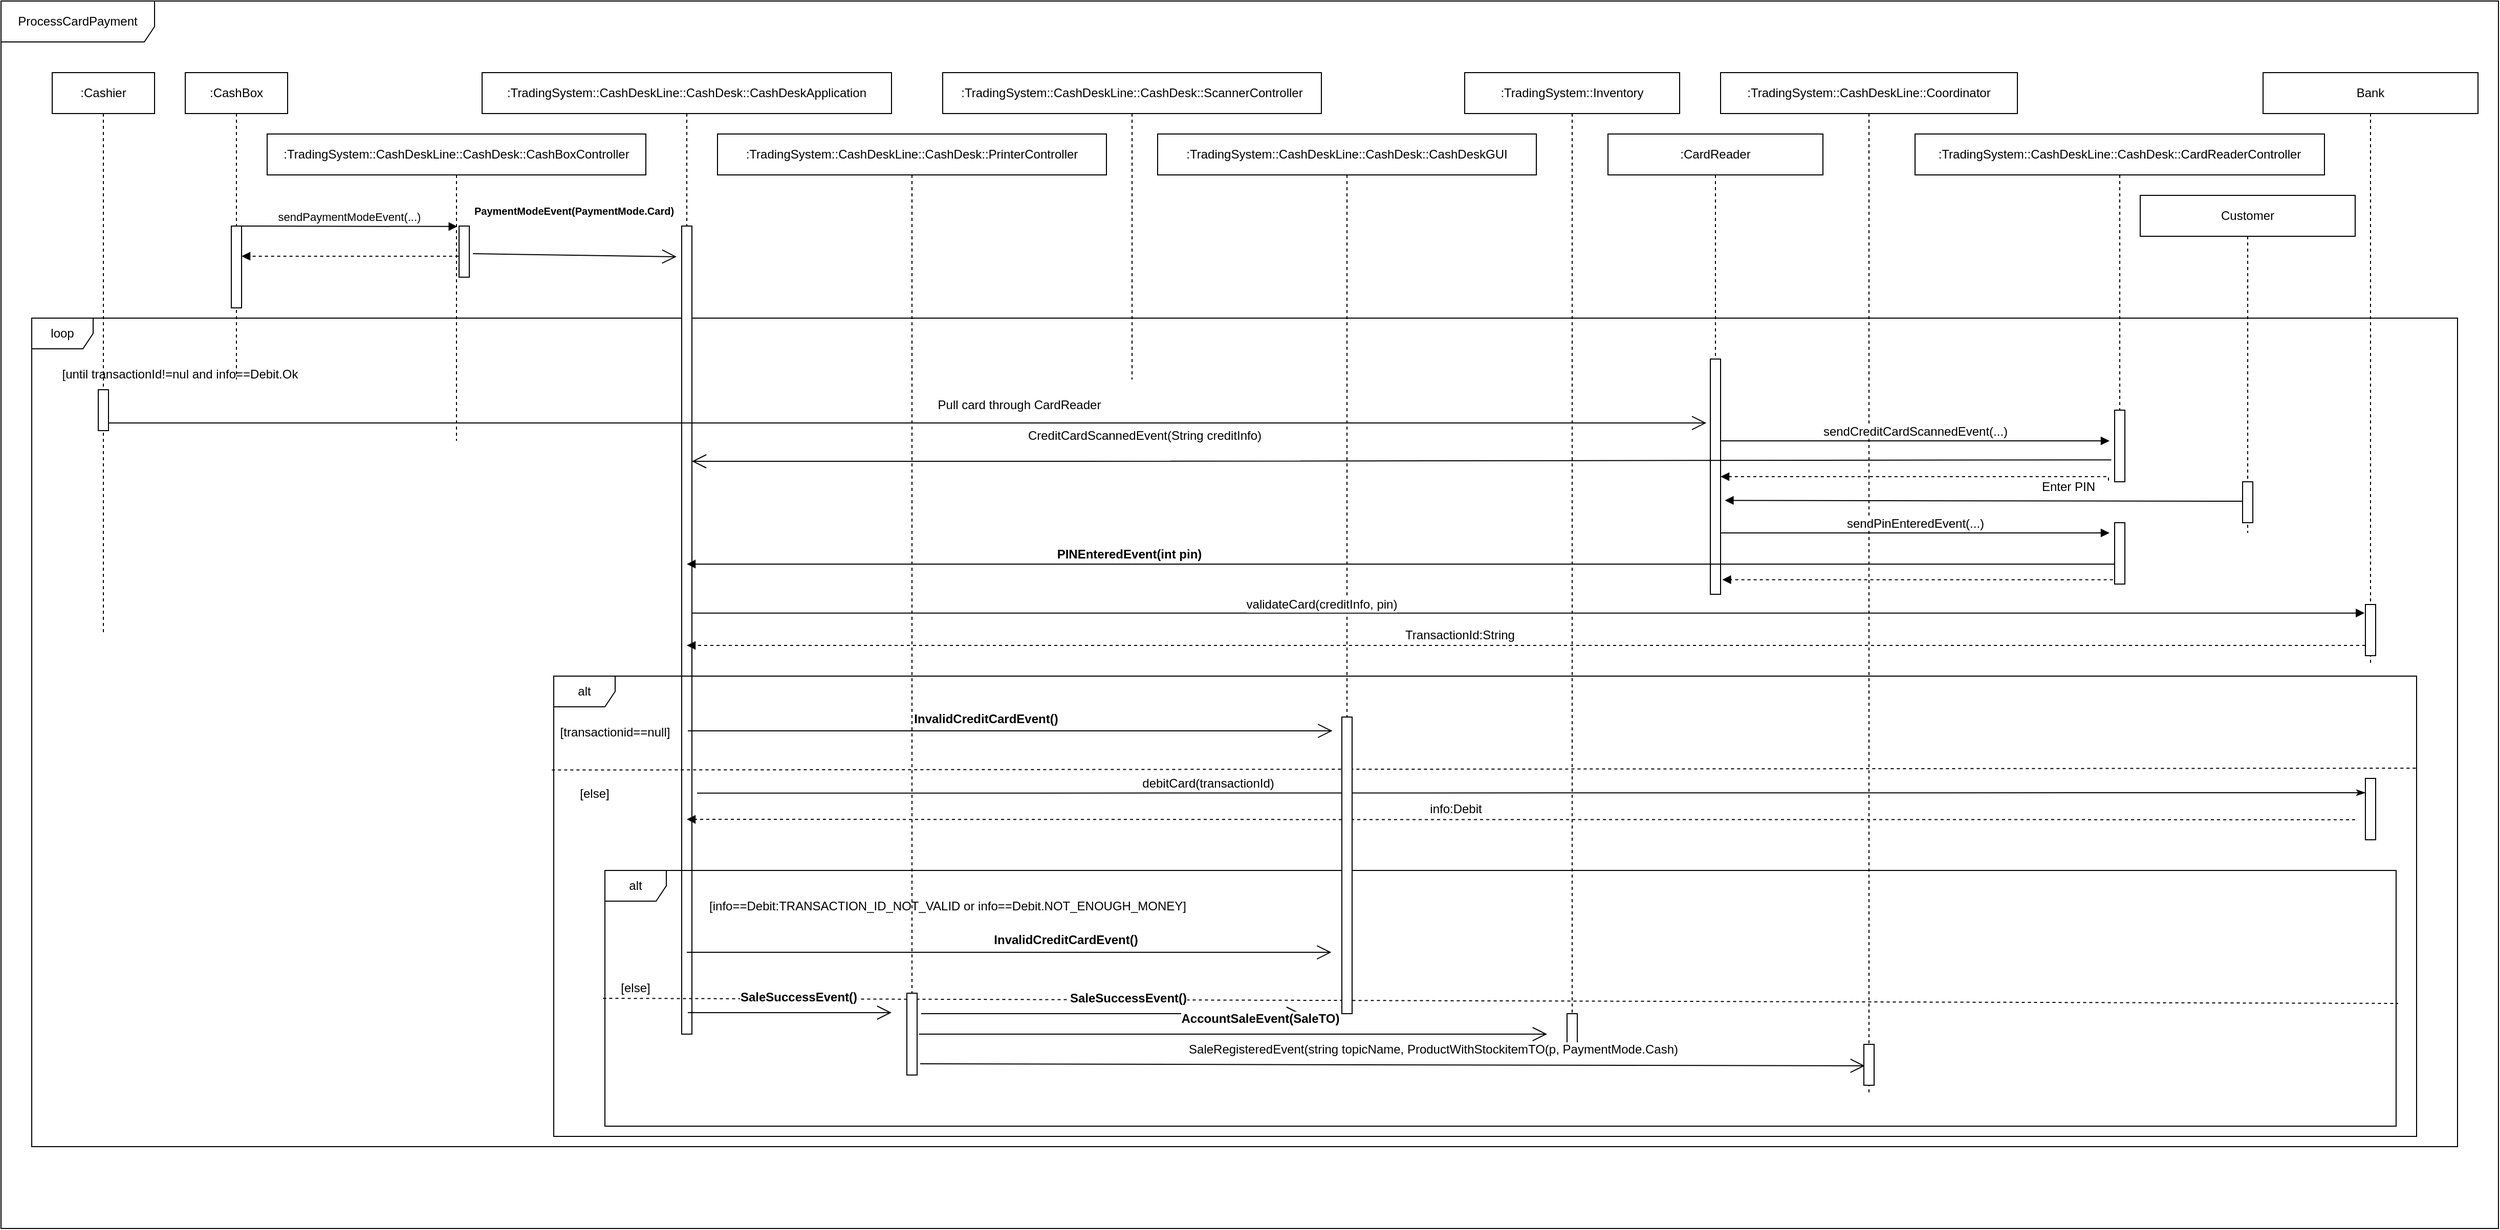<mxfile version="15.6.8" type="device"><diagram id="kgpKYQtTHZ0yAKxKKP6v" name="Page-1"><mxGraphModel dx="2272" dy="780" grid="1" gridSize="10" guides="1" tooltips="1" connect="1" arrows="1" fold="1" page="1" pageScale="1" pageWidth="850" pageHeight="1100" math="0" shadow="0"><root><mxCell id="0"/><mxCell id="1" parent="0"/><mxCell id="SP-MZtRIM6dD6dczWnOP-1" value="&lt;div&gt;ProcessCardPayment&lt;/div&gt;" style="shape=umlFrame;whiteSpace=wrap;html=1;width=150;height=40;" parent="1" vertex="1"><mxGeometry x="-810" y="10" width="2440" height="1200" as="geometry"/></mxCell><mxCell id="SP-MZtRIM6dD6dczWnOP-2" value="&lt;div&gt;loop&lt;/div&gt;" style="shape=umlFrame;whiteSpace=wrap;html=1;gradientColor=none;" parent="1" vertex="1"><mxGeometry x="-780" y="320" width="2370" height="810" as="geometry"/></mxCell><mxCell id="SP-MZtRIM6dD6dczWnOP-9" value="&lt;div&gt;:Cashier&lt;/div&gt;" style="shape=umlLifeline;perimeter=lifelinePerimeter;whiteSpace=wrap;html=1;container=1;collapsible=0;recursiveResize=0;outlineConnect=0;gradientColor=none;" parent="1" vertex="1"><mxGeometry x="-760" y="80" width="100" height="550" as="geometry"/></mxCell><mxCell id="TIAi_fCemQ3Ja3IszTH2-5" value="" style="html=1;points=[];perimeter=orthogonalPerimeter;fontSize=12;" vertex="1" parent="SP-MZtRIM6dD6dczWnOP-9"><mxGeometry x="45" y="310" width="10" height="40" as="geometry"/></mxCell><mxCell id="SP-MZtRIM6dD6dczWnOP-10" value="&lt;div&gt;:CashBox&lt;/div&gt;" style="shape=umlLifeline;perimeter=lifelinePerimeter;whiteSpace=wrap;html=1;container=1;collapsible=0;recursiveResize=0;outlineConnect=0;gradientColor=none;" parent="1" vertex="1"><mxGeometry x="-630" y="80" width="100" height="300" as="geometry"/></mxCell><mxCell id="SP-MZtRIM6dD6dczWnOP-13" value="" style="html=1;points=[];perimeter=orthogonalPerimeter;gradientColor=none;" parent="SP-MZtRIM6dD6dczWnOP-10" vertex="1"><mxGeometry x="45" y="150" width="10" height="80" as="geometry"/></mxCell><mxCell id="SP-MZtRIM6dD6dczWnOP-11" value="&lt;div&gt;:TradingSystem::CashDeskLine::CashDesk::CashDeskApplication&lt;/div&gt;" style="shape=umlLifeline;perimeter=lifelinePerimeter;whiteSpace=wrap;html=1;container=1;collapsible=0;recursiveResize=0;outlineConnect=0;gradientColor=none;" parent="1" vertex="1"><mxGeometry x="-340" y="80" width="400" height="940" as="geometry"/></mxCell><mxCell id="TIAi_fCemQ3Ja3IszTH2-1" value="" style="html=1;points=[];perimeter=orthogonalPerimeter;" vertex="1" parent="SP-MZtRIM6dD6dczWnOP-11"><mxGeometry x="195" y="150" width="10" height="790" as="geometry"/></mxCell><mxCell id="SP-MZtRIM6dD6dczWnOP-12" value="&lt;div&gt;:TradingSystem::CashDeskLine::CashDesk::CashBoxController&lt;/div&gt;" style="shape=umlLifeline;perimeter=lifelinePerimeter;whiteSpace=wrap;html=1;container=1;collapsible=0;recursiveResize=0;outlineConnect=0;gradientColor=none;" parent="1" vertex="1"><mxGeometry x="-550" y="140" width="370" height="300" as="geometry"/></mxCell><mxCell id="SP-MZtRIM6dD6dczWnOP-14" value="" style="html=1;points=[];perimeter=orthogonalPerimeter;gradientColor=none;" parent="SP-MZtRIM6dD6dczWnOP-12" vertex="1"><mxGeometry x="187.5" y="90" width="10" height="50" as="geometry"/></mxCell><mxCell id="SP-MZtRIM6dD6dczWnOP-17" value="" style="html=1;verticalAlign=bottom;endArrow=block;rounded=0;exitX=-0.069;exitY=0.59;exitDx=0;exitDy=0;exitPerimeter=0;dashed=1;" parent="1" source="SP-MZtRIM6dD6dczWnOP-14" target="SP-MZtRIM6dD6dczWnOP-13" edge="1"><mxGeometry width="80" relative="1" as="geometry"><mxPoint x="-450" y="280" as="sourcePoint"/><mxPoint x="-370" y="280" as="targetPoint"/></mxGeometry></mxCell><mxCell id="SP-MZtRIM6dD6dczWnOP-18" value="&lt;div&gt;:TradingSystem::CashDeskLine::CashDesk::PrinterController&lt;/div&gt;" style="shape=umlLifeline;perimeter=lifelinePerimeter;whiteSpace=wrap;html=1;container=1;collapsible=0;recursiveResize=0;outlineConnect=0;gradientColor=none;" parent="1" vertex="1"><mxGeometry x="-110" y="140" width="380" height="860" as="geometry"/></mxCell><mxCell id="TIAi_fCemQ3Ja3IszTH2-10" value="Pull card through CardReader" style="text;html=1;strokeColor=none;fillColor=none;align=center;verticalAlign=middle;whiteSpace=wrap;rounded=0;fontSize=12;" vertex="1" parent="SP-MZtRIM6dD6dczWnOP-18"><mxGeometry x="200" y="250" width="190" height="30" as="geometry"/></mxCell><mxCell id="TIAi_fCemQ3Ja3IszTH2-12" value="CreditCardScannedEvent(String creditInfo)" style="text;html=1;strokeColor=none;fillColor=none;align=center;verticalAlign=middle;whiteSpace=wrap;rounded=0;fontSize=12;" vertex="1" parent="SP-MZtRIM6dD6dczWnOP-18"><mxGeometry x="285" y="280" width="265" height="30" as="geometry"/></mxCell><mxCell id="SP-MZtRIM6dD6dczWnOP-21" value="&lt;div&gt;:TradingSystem::CashDeskLine::CashDesk::ScannerController&lt;/div&gt;" style="shape=umlLifeline;perimeter=lifelinePerimeter;whiteSpace=wrap;html=1;container=1;collapsible=0;recursiveResize=0;outlineConnect=0;gradientColor=none;" parent="1" vertex="1"><mxGeometry x="110" y="80" width="370" height="300" as="geometry"/></mxCell><mxCell id="SP-MZtRIM6dD6dczWnOP-24" value="&lt;div&gt;:TradingSystem::CashDeskLine::CashDesk::CashDeskGUI&lt;/div&gt;" style="shape=umlLifeline;perimeter=lifelinePerimeter;whiteSpace=wrap;html=1;container=1;collapsible=0;recursiveResize=0;outlineConnect=0;gradientColor=none;" parent="1" vertex="1"><mxGeometry x="320" y="140" width="370" height="690" as="geometry"/></mxCell><mxCell id="SP-MZtRIM6dD6dczWnOP-25" value=":TradingSystem::Inventory" style="shape=umlLifeline;perimeter=lifelinePerimeter;whiteSpace=wrap;html=1;container=1;collapsible=0;recursiveResize=0;outlineConnect=0;gradientColor=none;" parent="1" vertex="1"><mxGeometry x="620" y="80" width="210" height="960" as="geometry"/></mxCell><mxCell id="SP-MZtRIM6dD6dczWnOP-26" value=":CardReader" style="shape=umlLifeline;perimeter=lifelinePerimeter;whiteSpace=wrap;html=1;container=1;collapsible=0;recursiveResize=0;outlineConnect=0;gradientColor=none;" parent="1" vertex="1"><mxGeometry x="760" y="140" width="210" height="450" as="geometry"/></mxCell><mxCell id="TIAi_fCemQ3Ja3IszTH2-7" value="" style="html=1;points=[];perimeter=orthogonalPerimeter;fontSize=12;" vertex="1" parent="SP-MZtRIM6dD6dczWnOP-26"><mxGeometry x="100" y="220" width="10" height="230" as="geometry"/></mxCell><mxCell id="SP-MZtRIM6dD6dczWnOP-27" value="&lt;div&gt;:TradingSystem::CashDeskLine::Coordinator&lt;/div&gt;" style="shape=umlLifeline;perimeter=lifelinePerimeter;whiteSpace=wrap;html=1;container=1;collapsible=0;recursiveResize=0;outlineConnect=0;gradientColor=none;" parent="1" vertex="1"><mxGeometry x="870" y="80" width="290" height="1000" as="geometry"/></mxCell><mxCell id="SP-MZtRIM6dD6dczWnOP-28" value="&lt;div&gt;:TradingSystem::CashDeskLine::CashDesk::CardReaderController&lt;/div&gt;" style="shape=umlLifeline;perimeter=lifelinePerimeter;whiteSpace=wrap;html=1;container=1;collapsible=0;recursiveResize=0;outlineConnect=0;gradientColor=none;" parent="1" vertex="1"><mxGeometry x="1060" y="140" width="400" height="340" as="geometry"/></mxCell><mxCell id="TIAi_fCemQ3Ja3IszTH2-13" value="" style="html=1;points=[];perimeter=orthogonalPerimeter;fontSize=12;" vertex="1" parent="SP-MZtRIM6dD6dczWnOP-28"><mxGeometry x="195" y="270" width="10" height="70" as="geometry"/></mxCell><mxCell id="SP-MZtRIM6dD6dczWnOP-29" value="Bank" style="shape=umlLifeline;perimeter=lifelinePerimeter;whiteSpace=wrap;html=1;container=1;collapsible=0;recursiveResize=0;outlineConnect=0;gradientColor=none;" parent="1" vertex="1"><mxGeometry x="1400" y="80" width="210" height="580" as="geometry"/></mxCell><mxCell id="TIAi_fCemQ3Ja3IszTH2-27" value="" style="html=1;points=[];perimeter=orthogonalPerimeter;fontSize=12;" vertex="1" parent="SP-MZtRIM6dD6dczWnOP-29"><mxGeometry x="100" y="520" width="10" height="50" as="geometry"/></mxCell><mxCell id="SP-MZtRIM6dD6dczWnOP-30" value="Customer" style="shape=umlLifeline;perimeter=lifelinePerimeter;whiteSpace=wrap;html=1;container=1;collapsible=0;recursiveResize=0;outlineConnect=0;gradientColor=none;" parent="1" vertex="1"><mxGeometry x="1280" y="200" width="210" height="330" as="geometry"/></mxCell><mxCell id="TIAi_fCemQ3Ja3IszTH2-19" value="" style="html=1;points=[];perimeter=orthogonalPerimeter;fontSize=12;" vertex="1" parent="SP-MZtRIM6dD6dczWnOP-30"><mxGeometry x="100" y="280" width="10" height="40" as="geometry"/></mxCell><mxCell id="SP-MZtRIM6dD6dczWnOP-15" value="sendPaymentModeEvent(...)" style="html=1;verticalAlign=bottom;endArrow=block;rounded=0;entryX=-0.164;entryY=0.009;entryDx=0;entryDy=0;entryPerimeter=0;exitX=0.9;exitY=0;exitDx=0;exitDy=0;exitPerimeter=0;" parent="1" target="SP-MZtRIM6dD6dczWnOP-14" edge="1" source="SP-MZtRIM6dD6dczWnOP-13"><mxGeometry width="80" relative="1" as="geometry"><mxPoint x="-550" y="230" as="sourcePoint"/><mxPoint x="-360" y="230" as="targetPoint"/></mxGeometry></mxCell><mxCell id="TIAi_fCemQ3Ja3IszTH2-2" value="" style="endArrow=open;endFill=1;endSize=12;html=1;rounded=0;exitX=1.35;exitY=0.54;exitDx=0;exitDy=0;exitPerimeter=0;" edge="1" parent="1" source="SP-MZtRIM6dD6dczWnOP-14"><mxGeometry width="160" relative="1" as="geometry"><mxPoint x="-210" y="400" as="sourcePoint"/><mxPoint x="-150" y="260" as="targetPoint"/></mxGeometry></mxCell><mxCell id="TIAi_fCemQ3Ja3IszTH2-3" value="&lt;font style=&quot;font-size: 10px&quot;&gt;&lt;b&gt;PaymentModeEvent(PaymentMode.Card)&lt;/b&gt;&lt;/font&gt;" style="text;html=1;strokeColor=none;fillColor=none;align=center;verticalAlign=middle;whiteSpace=wrap;rounded=0;" vertex="1" parent="1"><mxGeometry x="-280" y="200" width="60" height="30" as="geometry"/></mxCell><mxCell id="TIAi_fCemQ3Ja3IszTH2-4" value="&lt;font style=&quot;font-size: 12px&quot;&gt;[until transactionId!=nul and info==Debit.Ok&lt;/font&gt;" style="text;html=1;strokeColor=none;fillColor=none;align=center;verticalAlign=middle;whiteSpace=wrap;rounded=0;fontSize=10;" vertex="1" parent="1"><mxGeometry x="-760" y="360" width="250" height="30" as="geometry"/></mxCell><mxCell id="TIAi_fCemQ3Ja3IszTH2-6" value="" style="endArrow=open;endFill=1;endSize=12;html=1;rounded=0;fontSize=12;entryX=-0.386;entryY=0.272;entryDx=0;entryDy=0;entryPerimeter=0;" edge="1" parent="1" source="TIAi_fCemQ3Ja3IszTH2-5" target="TIAi_fCemQ3Ja3IszTH2-7"><mxGeometry width="160" relative="1" as="geometry"><mxPoint x="-260" y="400" as="sourcePoint"/><mxPoint x="-100" y="400" as="targetPoint"/></mxGeometry></mxCell><mxCell id="TIAi_fCemQ3Ja3IszTH2-11" value="" style="endArrow=open;endFill=1;endSize=12;html=1;rounded=0;fontSize=12;exitX=-0.324;exitY=0.694;exitDx=0;exitDy=0;exitPerimeter=0;" edge="1" parent="1" source="TIAi_fCemQ3Ja3IszTH2-13" target="TIAi_fCemQ3Ja3IszTH2-1"><mxGeometry width="160" relative="1" as="geometry"><mxPoint x="160" y="500" as="sourcePoint"/><mxPoint x="320" y="500" as="targetPoint"/><Array as="points"><mxPoint x="240" y="460"/></Array></mxGeometry></mxCell><mxCell id="TIAi_fCemQ3Ja3IszTH2-14" value="sendCreditCardScannedEvent(...)" style="html=1;verticalAlign=bottom;endArrow=block;rounded=0;fontSize=12;" edge="1" parent="1" source="TIAi_fCemQ3Ja3IszTH2-7"><mxGeometry width="80" relative="1" as="geometry"><mxPoint x="980" y="438.57" as="sourcePoint"/><mxPoint x="1250" y="440" as="targetPoint"/></mxGeometry></mxCell><mxCell id="TIAi_fCemQ3Ja3IszTH2-16" value="" style="endArrow=block;endFill=1;html=1;edgeStyle=orthogonalEdgeStyle;align=left;verticalAlign=top;rounded=0;fontSize=12;exitX=-0.6;exitY=0.984;exitDx=0;exitDy=0;exitPerimeter=0;dashed=1;" edge="1" parent="1" source="TIAi_fCemQ3Ja3IszTH2-13" target="TIAi_fCemQ3Ja3IszTH2-7"><mxGeometry x="-0.688" y="61" relative="1" as="geometry"><mxPoint x="960" y="530" as="sourcePoint"/><mxPoint x="1120" y="530" as="targetPoint"/><Array as="points"><mxPoint x="1249" y="475"/></Array><mxPoint as="offset"/></mxGeometry></mxCell><mxCell id="TIAi_fCemQ3Ja3IszTH2-18" value="Enter PIN" style="text;html=1;strokeColor=none;fillColor=none;align=center;verticalAlign=middle;whiteSpace=wrap;rounded=0;fontSize=12;" vertex="1" parent="1"><mxGeometry x="1180" y="470" width="60" height="30" as="geometry"/></mxCell><mxCell id="TIAi_fCemQ3Ja3IszTH2-20" value="" style="html=1;verticalAlign=bottom;endArrow=block;rounded=0;fontSize=12;entryX=1.417;entryY=0.601;entryDx=0;entryDy=0;entryPerimeter=0;" edge="1" parent="1" target="TIAi_fCemQ3Ja3IszTH2-7"><mxGeometry width="80" relative="1" as="geometry"><mxPoint x="1380" y="499" as="sourcePoint"/><mxPoint x="1310" y="540" as="targetPoint"/></mxGeometry></mxCell><mxCell id="TIAi_fCemQ3Ja3IszTH2-21" value="" style="html=1;points=[];perimeter=orthogonalPerimeter;fontSize=12;" vertex="1" parent="1"><mxGeometry x="1255" y="520" width="10" height="60" as="geometry"/></mxCell><mxCell id="TIAi_fCemQ3Ja3IszTH2-22" value="sendPinEnteredEvent(...)" style="html=1;verticalAlign=bottom;endArrow=block;rounded=0;fontSize=12;" edge="1" parent="1"><mxGeometry width="80" relative="1" as="geometry"><mxPoint x="870" y="530" as="sourcePoint"/><mxPoint x="1250" y="530" as="targetPoint"/></mxGeometry></mxCell><mxCell id="TIAi_fCemQ3Ja3IszTH2-23" value="" style="html=1;verticalAlign=bottom;endArrow=block;rounded=0;fontSize=12;" edge="1" parent="1" target="SP-MZtRIM6dD6dczWnOP-11"><mxGeometry width="80" relative="1" as="geometry"><mxPoint x="1255" y="560.49" as="sourcePoint"/><mxPoint x="747.45" y="560" as="targetPoint"/></mxGeometry></mxCell><mxCell id="TIAi_fCemQ3Ja3IszTH2-25" value="&lt;b&gt;PINEnteredEvent(int pin)&lt;/b&gt;" style="edgeLabel;html=1;align=center;verticalAlign=middle;resizable=0;points=[];fontSize=12;" vertex="1" connectable="0" parent="TIAi_fCemQ3Ja3IszTH2-23"><mxGeometry x="0.387" y="-2" relative="1" as="geometry"><mxPoint x="4" y="-8" as="offset"/></mxGeometry></mxCell><mxCell id="TIAi_fCemQ3Ja3IszTH2-26" value="" style="endArrow=block;endFill=1;html=1;edgeStyle=orthogonalEdgeStyle;align=left;verticalAlign=top;rounded=0;fontSize=12;exitX=-0.6;exitY=0.984;exitDx=0;exitDy=0;exitPerimeter=0;dashed=1;entryX=1.167;entryY=0.938;entryDx=0;entryDy=0;entryPerimeter=0;" edge="1" parent="1" target="TIAi_fCemQ3Ja3IszTH2-7"><mxGeometry x="-0.688" y="61" relative="1" as="geometry"><mxPoint x="1255.0" y="580.0" as="sourcePoint"/><mxPoint x="876" y="576.12" as="targetPoint"/><Array as="points"><mxPoint x="1255" y="576"/></Array><mxPoint as="offset"/></mxGeometry></mxCell><mxCell id="TIAi_fCemQ3Ja3IszTH2-28" value="" style="html=1;verticalAlign=bottom;endArrow=block;rounded=0;fontSize=12;entryX=-0.083;entryY=0.167;entryDx=0;entryDy=0;entryPerimeter=0;" edge="1" parent="1" source="TIAi_fCemQ3Ja3IszTH2-1" target="TIAi_fCemQ3Ja3IszTH2-27"><mxGeometry width="80" relative="1" as="geometry"><mxPoint x="970" y="620.77" as="sourcePoint"/><mxPoint x="464.17" y="620" as="targetPoint"/></mxGeometry></mxCell><mxCell id="TIAi_fCemQ3Ja3IszTH2-29" value="validateCard(creditInfo, pin)" style="edgeLabel;html=1;align=center;verticalAlign=middle;resizable=0;points=[];fontSize=12;" vertex="1" connectable="0" parent="TIAi_fCemQ3Ja3IszTH2-28"><mxGeometry x="-0.248" y="-1" relative="1" as="geometry"><mxPoint y="-10" as="offset"/></mxGeometry></mxCell><mxCell id="TIAi_fCemQ3Ja3IszTH2-31" value="" style="endArrow=block;endFill=1;html=1;edgeStyle=orthogonalEdgeStyle;align=left;verticalAlign=top;rounded=0;fontSize=12;dashed=1;" edge="1" parent="1" source="TIAi_fCemQ3Ja3IszTH2-27"><mxGeometry x="-0.688" y="61" relative="1" as="geometry"><mxPoint x="1255.0" y="634.3" as="sourcePoint"/><mxPoint x="-140" y="640" as="targetPoint"/><Array as="points"><mxPoint x="800" y="640"/><mxPoint x="800" y="640"/></Array><mxPoint as="offset"/></mxGeometry></mxCell><mxCell id="TIAi_fCemQ3Ja3IszTH2-32" value="TransactionId:String" style="edgeLabel;html=1;align=center;verticalAlign=middle;resizable=0;points=[];fontSize=12;" vertex="1" connectable="0" parent="TIAi_fCemQ3Ja3IszTH2-31"><mxGeometry x="0.205" relative="1" as="geometry"><mxPoint x="103" y="-10" as="offset"/></mxGeometry></mxCell><mxCell id="TIAi_fCemQ3Ja3IszTH2-33" value="alt" style="shape=umlFrame;whiteSpace=wrap;html=1;fontSize=12;" vertex="1" parent="1"><mxGeometry x="-270" y="670" width="1820" height="450" as="geometry"/></mxCell><mxCell id="TIAi_fCemQ3Ja3IszTH2-35" value="[transactionid==null] " style="text;html=1;strokeColor=none;fillColor=none;align=center;verticalAlign=middle;whiteSpace=wrap;rounded=0;fontSize=12;" vertex="1" parent="1"><mxGeometry x="-240" y="710" width="60" height="30" as="geometry"/></mxCell><mxCell id="TIAi_fCemQ3Ja3IszTH2-36" value="" style="endArrow=open;endFill=1;endSize=12;html=1;rounded=0;exitX=1.35;exitY=0.54;exitDx=0;exitDy=0;exitPerimeter=0;entryX=0.418;entryY=0.119;entryDx=0;entryDy=0;entryPerimeter=0;" edge="1" parent="1" target="TIAi_fCemQ3Ja3IszTH2-33"><mxGeometry width="160" relative="1" as="geometry"><mxPoint x="-139" y="723.5" as="sourcePoint"/><mxPoint x="60" y="726.5" as="targetPoint"/></mxGeometry></mxCell><mxCell id="TIAi_fCemQ3Ja3IszTH2-37" value="&lt;b&gt;InvalidCreditCardEvent()&lt;/b&gt;" style="edgeLabel;html=1;align=center;verticalAlign=middle;resizable=0;points=[];fontSize=12;" vertex="1" connectable="0" parent="TIAi_fCemQ3Ja3IszTH2-36"><mxGeometry x="-0.077" y="-1" relative="1" as="geometry"><mxPoint y="-13" as="offset"/></mxGeometry></mxCell><mxCell id="TIAi_fCemQ3Ja3IszTH2-38" value="" style="endArrow=none;dashed=1;html=1;rounded=0;fontSize=12;exitX=-0.001;exitY=0.204;exitDx=0;exitDy=0;exitPerimeter=0;" edge="1" parent="1" source="TIAi_fCemQ3Ja3IszTH2-33"><mxGeometry width="50" height="50" relative="1" as="geometry"><mxPoint x="10" y="580" as="sourcePoint"/><mxPoint x="1550" y="760" as="targetPoint"/><Array as="points"><mxPoint x="1540" y="760"/></Array></mxGeometry></mxCell><mxCell id="TIAi_fCemQ3Ja3IszTH2-39" value="[else]" style="text;html=1;strokeColor=none;fillColor=none;align=center;verticalAlign=middle;whiteSpace=wrap;rounded=0;fontSize=12;" vertex="1" parent="1"><mxGeometry x="-260" y="770" width="60" height="30" as="geometry"/></mxCell><mxCell id="TIAi_fCemQ3Ja3IszTH2-40" value="" style="html=1;verticalAlign=bottom;endArrow=block;rounded=0;fontSize=12;entryX=-0.083;entryY=0.167;entryDx=0;entryDy=0;entryPerimeter=0;startArrow=none;" edge="1" parent="1" source="TIAi_fCemQ3Ja3IszTH2-42"><mxGeometry width="80" relative="1" as="geometry"><mxPoint x="-130" y="784.41" as="sourcePoint"/><mxPoint x="1504.17" y="784.41" as="targetPoint"/></mxGeometry></mxCell><mxCell id="TIAi_fCemQ3Ja3IszTH2-42" value="" style="html=1;points=[];perimeter=orthogonalPerimeter;fontSize=12;" vertex="1" parent="1"><mxGeometry x="1500" y="770" width="10" height="60" as="geometry"/></mxCell><mxCell id="TIAi_fCemQ3Ja3IszTH2-43" value="" style="html=1;verticalAlign=bottom;endArrow=classicThin;rounded=0;fontSize=12;endFill=1;entryX=0;entryY=0.233;entryDx=0;entryDy=0;entryPerimeter=0;" edge="1" parent="1" target="TIAi_fCemQ3Ja3IszTH2-42"><mxGeometry width="80" relative="1" as="geometry"><mxPoint x="-130" y="784.41" as="sourcePoint"/><mxPoint x="1460" y="784" as="targetPoint"/></mxGeometry></mxCell><mxCell id="TIAi_fCemQ3Ja3IszTH2-44" value="debitCard(transactionId)" style="edgeLabel;html=1;align=center;verticalAlign=middle;resizable=0;points=[];fontSize=12;" vertex="1" connectable="0" parent="TIAi_fCemQ3Ja3IszTH2-43"><mxGeometry x="-0.248" y="-1" relative="1" as="geometry"><mxPoint x="-114" y="-10" as="offset"/></mxGeometry></mxCell><mxCell id="TIAi_fCemQ3Ja3IszTH2-45" value="" style="endArrow=block;endFill=1;html=1;edgeStyle=orthogonalEdgeStyle;align=left;verticalAlign=top;rounded=0;fontSize=12;dashed=1;entryX=1.5;entryY=0.569;entryDx=0;entryDy=0;entryPerimeter=0;" edge="1" parent="1"><mxGeometry x="-0.688" y="61" relative="1" as="geometry"><mxPoint x="1490" y="810.32" as="sourcePoint"/><mxPoint x="-140" y="810.0" as="targetPoint"/><Array as="points"><mxPoint x="790" y="810.32"/><mxPoint x="790" y="810.32"/></Array><mxPoint as="offset"/></mxGeometry></mxCell><mxCell id="TIAi_fCemQ3Ja3IszTH2-46" value="info:Debit" style="edgeLabel;html=1;align=center;verticalAlign=middle;resizable=0;points=[];fontSize=12;" vertex="1" connectable="0" parent="TIAi_fCemQ3Ja3IszTH2-45"><mxGeometry x="0.205" relative="1" as="geometry"><mxPoint x="103" y="-10" as="offset"/></mxGeometry></mxCell><mxCell id="TIAi_fCemQ3Ja3IszTH2-47" value="alt" style="shape=umlFrame;whiteSpace=wrap;html=1;fontSize=12;" vertex="1" parent="1"><mxGeometry x="-220" y="860" width="1750" height="250" as="geometry"/></mxCell><mxCell id="TIAi_fCemQ3Ja3IszTH2-48" value="[info==Debit:TRANSACTION_ID_NOT_VALID or info==Debit.NOT_ENOUGH_MONEY]" style="text;html=1;strokeColor=none;fillColor=none;align=center;verticalAlign=middle;whiteSpace=wrap;rounded=0;fontSize=12;" vertex="1" parent="1"><mxGeometry x="-160" y="880" width="550" height="30" as="geometry"/></mxCell><mxCell id="TIAi_fCemQ3Ja3IszTH2-49" value="" style="endArrow=open;endFill=1;endSize=12;html=1;rounded=0;exitX=1.35;exitY=0.54;exitDx=0;exitDy=0;exitPerimeter=0;entryX=0.418;entryY=0.119;entryDx=0;entryDy=0;entryPerimeter=0;" edge="1" parent="1"><mxGeometry width="160" relative="1" as="geometry"><mxPoint x="-140" y="940" as="sourcePoint"/><mxPoint x="489.76" y="940.05" as="targetPoint"/></mxGeometry></mxCell><mxCell id="TIAi_fCemQ3Ja3IszTH2-50" value="&lt;b&gt;InvalidCreditCardEvent()&lt;/b&gt;" style="edgeLabel;html=1;align=center;verticalAlign=middle;resizable=0;points=[];fontSize=12;" vertex="1" connectable="0" parent="TIAi_fCemQ3Ja3IszTH2-49"><mxGeometry x="-0.077" y="-1" relative="1" as="geometry"><mxPoint x="79" y="-13" as="offset"/></mxGeometry></mxCell><mxCell id="TIAi_fCemQ3Ja3IszTH2-51" value="" style="endArrow=none;dashed=1;html=1;rounded=0;fontSize=12;exitX=-0.001;exitY=0.5;exitDx=0;exitDy=0;exitPerimeter=0;" edge="1" parent="1" source="TIAi_fCemQ3Ja3IszTH2-47"><mxGeometry width="50" height="50" relative="1" as="geometry"><mxPoint x="-280.0" y="981.8" as="sourcePoint"/><mxPoint x="1532" y="990" as="targetPoint"/><Array as="points"><mxPoint x="1532" y="990"/></Array></mxGeometry></mxCell><mxCell id="TIAi_fCemQ3Ja3IszTH2-52" value="[else]" style="text;html=1;strokeColor=none;fillColor=none;align=center;verticalAlign=middle;whiteSpace=wrap;rounded=0;fontSize=12;" vertex="1" parent="1"><mxGeometry x="-220" y="960" width="60" height="30" as="geometry"/></mxCell><mxCell id="TIAi_fCemQ3Ja3IszTH2-53" value="" style="endArrow=open;endFill=1;endSize=12;html=1;rounded=0;exitX=1.35;exitY=0.54;exitDx=0;exitDy=0;exitPerimeter=0;" edge="1" parent="1"><mxGeometry width="160" relative="1" as="geometry"><mxPoint x="-139" y="999" as="sourcePoint"/><mxPoint x="60" y="999" as="targetPoint"/></mxGeometry></mxCell><mxCell id="TIAi_fCemQ3Ja3IszTH2-54" value="&lt;b&gt;SaleSuccessEvent()&lt;/b&gt;" style="edgeLabel;html=1;align=center;verticalAlign=middle;resizable=0;points=[];fontSize=12;" vertex="1" connectable="0" parent="TIAi_fCemQ3Ja3IszTH2-53"><mxGeometry x="0.085" y="-2" relative="1" as="geometry"><mxPoint y="-17" as="offset"/></mxGeometry></mxCell><mxCell id="TIAi_fCemQ3Ja3IszTH2-55" value="" style="endArrow=open;endFill=1;endSize=12;html=1;rounded=0;exitX=1.4;exitY=0.25;exitDx=0;exitDy=0;exitPerimeter=0;" edge="1" parent="1" source="TIAi_fCemQ3Ja3IszTH2-64"><mxGeometry width="160" relative="1" as="geometry"><mxPoint x="130" y="1000" as="sourcePoint"/><mxPoint x="460" y="1000" as="targetPoint"/></mxGeometry></mxCell><mxCell id="TIAi_fCemQ3Ja3IszTH2-56" value="&lt;b&gt;SaleSuccessEvent()&lt;/b&gt;" style="edgeLabel;html=1;align=center;verticalAlign=middle;resizable=0;points=[];fontSize=12;" vertex="1" connectable="0" parent="TIAi_fCemQ3Ja3IszTH2-55"><mxGeometry x="0.085" y="-2" relative="1" as="geometry"><mxPoint y="-17" as="offset"/></mxGeometry></mxCell><mxCell id="TIAi_fCemQ3Ja3IszTH2-57" value="" style="endArrow=open;endFill=1;endSize=12;html=1;rounded=0;exitX=1.2;exitY=0.5;exitDx=0;exitDy=0;exitPerimeter=0;entryX=0.526;entryY=0.64;entryDx=0;entryDy=0;entryPerimeter=0;" edge="1" parent="1" source="TIAi_fCemQ3Ja3IszTH2-64" target="TIAi_fCemQ3Ja3IszTH2-47"><mxGeometry width="160" relative="1" as="geometry"><mxPoint x="114.75" y="1020" as="sourcePoint"/><mxPoint x="475.25" y="1020" as="targetPoint"/></mxGeometry></mxCell><mxCell id="TIAi_fCemQ3Ja3IszTH2-58" value="&lt;b&gt;AccountSaleEvent(SaleTO)&lt;/b&gt;" style="edgeLabel;html=1;align=center;verticalAlign=middle;resizable=0;points=[];fontSize=12;" vertex="1" connectable="0" parent="TIAi_fCemQ3Ja3IszTH2-57"><mxGeometry x="0.085" y="-2" relative="1" as="geometry"><mxPoint y="-17" as="offset"/></mxGeometry></mxCell><mxCell id="TIAi_fCemQ3Ja3IszTH2-59" value="" style="html=1;points=[];perimeter=orthogonalPerimeter;fontSize=12;" vertex="1" parent="1"><mxGeometry x="720" y="1000" width="10" height="40" as="geometry"/></mxCell><mxCell id="TIAi_fCemQ3Ja3IszTH2-60" value="" style="html=1;points=[];perimeter=orthogonalPerimeter;fontSize=12;" vertex="1" parent="1"><mxGeometry x="500" y="710" width="10" height="290" as="geometry"/></mxCell><mxCell id="TIAi_fCemQ3Ja3IszTH2-61" value="" style="endArrow=open;endFill=1;endSize=12;html=1;rounded=0;exitX=1.3;exitY=0.863;exitDx=0;exitDy=0;exitPerimeter=0;entryX=0.1;entryY=0.525;entryDx=0;entryDy=0;entryPerimeter=0;" edge="1" parent="1" source="TIAi_fCemQ3Ja3IszTH2-64" target="TIAi_fCemQ3Ja3IszTH2-63"><mxGeometry width="160" relative="1" as="geometry"><mxPoint x="112.13" y="1050" as="sourcePoint"/><mxPoint x="698" y="1050" as="targetPoint"/></mxGeometry></mxCell><mxCell id="TIAi_fCemQ3Ja3IszTH2-62" value="SaleRegisteredEvent(string topicName, ProductWithStockitemTO(p, PaymentMode.Cash)" style="edgeLabel;html=1;align=center;verticalAlign=middle;resizable=0;points=[];fontSize=12;" vertex="1" connectable="0" parent="TIAi_fCemQ3Ja3IszTH2-61"><mxGeometry x="0.085" y="-2" relative="1" as="geometry"><mxPoint y="-17" as="offset"/></mxGeometry></mxCell><mxCell id="TIAi_fCemQ3Ja3IszTH2-63" value="" style="html=1;points=[];perimeter=orthogonalPerimeter;fontSize=12;" vertex="1" parent="1"><mxGeometry x="1010" y="1030" width="10" height="40" as="geometry"/></mxCell><mxCell id="TIAi_fCemQ3Ja3IszTH2-64" value="" style="html=1;points=[];perimeter=orthogonalPerimeter;fontSize=12;" vertex="1" parent="1"><mxGeometry x="75" y="980" width="10" height="80" as="geometry"/></mxCell></root></mxGraphModel></diagram></mxfile>
